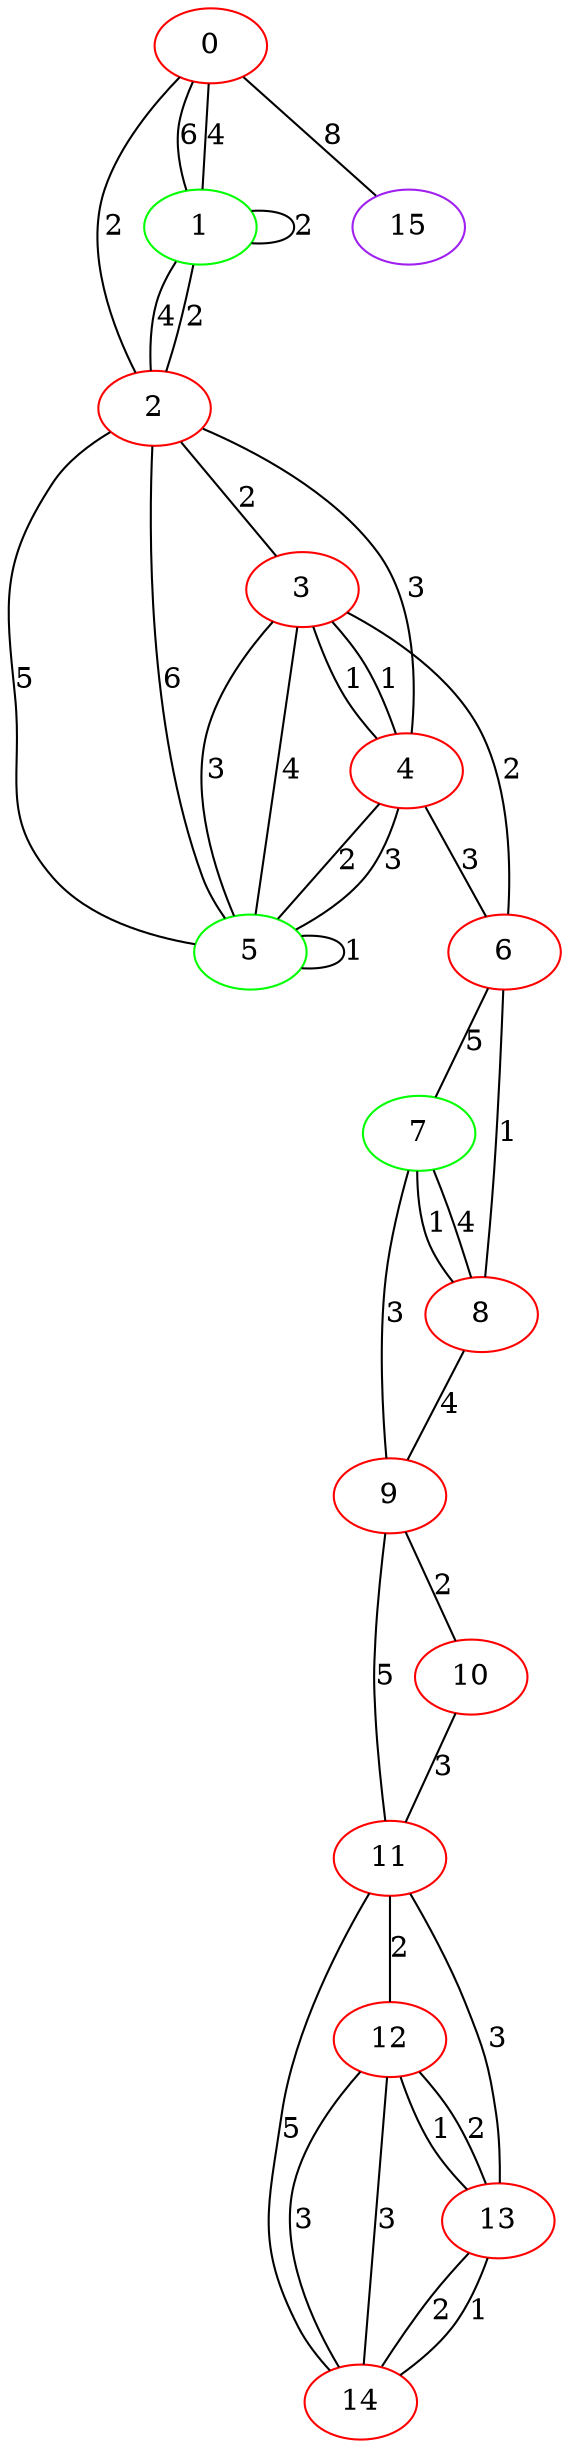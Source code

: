 graph "" {
0 [color=red, weight=1];
1 [color=green, weight=2];
2 [color=red, weight=1];
3 [color=red, weight=1];
4 [color=red, weight=1];
5 [color=green, weight=2];
6 [color=red, weight=1];
7 [color=green, weight=2];
8 [color=red, weight=1];
9 [color=red, weight=1];
10 [color=red, weight=1];
11 [color=red, weight=1];
12 [color=red, weight=1];
13 [color=red, weight=1];
14 [color=red, weight=1];
15 [color=purple, weight=4];
0 -- 1  [key=0, label=6];
0 -- 1  [key=1, label=4];
0 -- 2  [key=0, label=2];
0 -- 15  [key=0, label=8];
1 -- 1  [key=0, label=2];
1 -- 2  [key=0, label=4];
1 -- 2  [key=1, label=2];
2 -- 3  [key=0, label=2];
2 -- 4  [key=0, label=3];
2 -- 5  [key=0, label=5];
2 -- 5  [key=1, label=6];
3 -- 4  [key=0, label=1];
3 -- 4  [key=1, label=1];
3 -- 5  [key=0, label=3];
3 -- 5  [key=1, label=4];
3 -- 6  [key=0, label=2];
4 -- 5  [key=0, label=2];
4 -- 5  [key=1, label=3];
4 -- 6  [key=0, label=3];
5 -- 5  [key=0, label=1];
6 -- 8  [key=0, label=1];
6 -- 7  [key=0, label=5];
7 -- 8  [key=0, label=1];
7 -- 8  [key=1, label=4];
7 -- 9  [key=0, label=3];
8 -- 9  [key=0, label=4];
9 -- 10  [key=0, label=2];
9 -- 11  [key=0, label=5];
10 -- 11  [key=0, label=3];
11 -- 12  [key=0, label=2];
11 -- 13  [key=0, label=3];
11 -- 14  [key=0, label=5];
12 -- 13  [key=0, label=1];
12 -- 13  [key=1, label=2];
12 -- 14  [key=0, label=3];
12 -- 14  [key=1, label=3];
13 -- 14  [key=0, label=2];
13 -- 14  [key=1, label=1];
}
